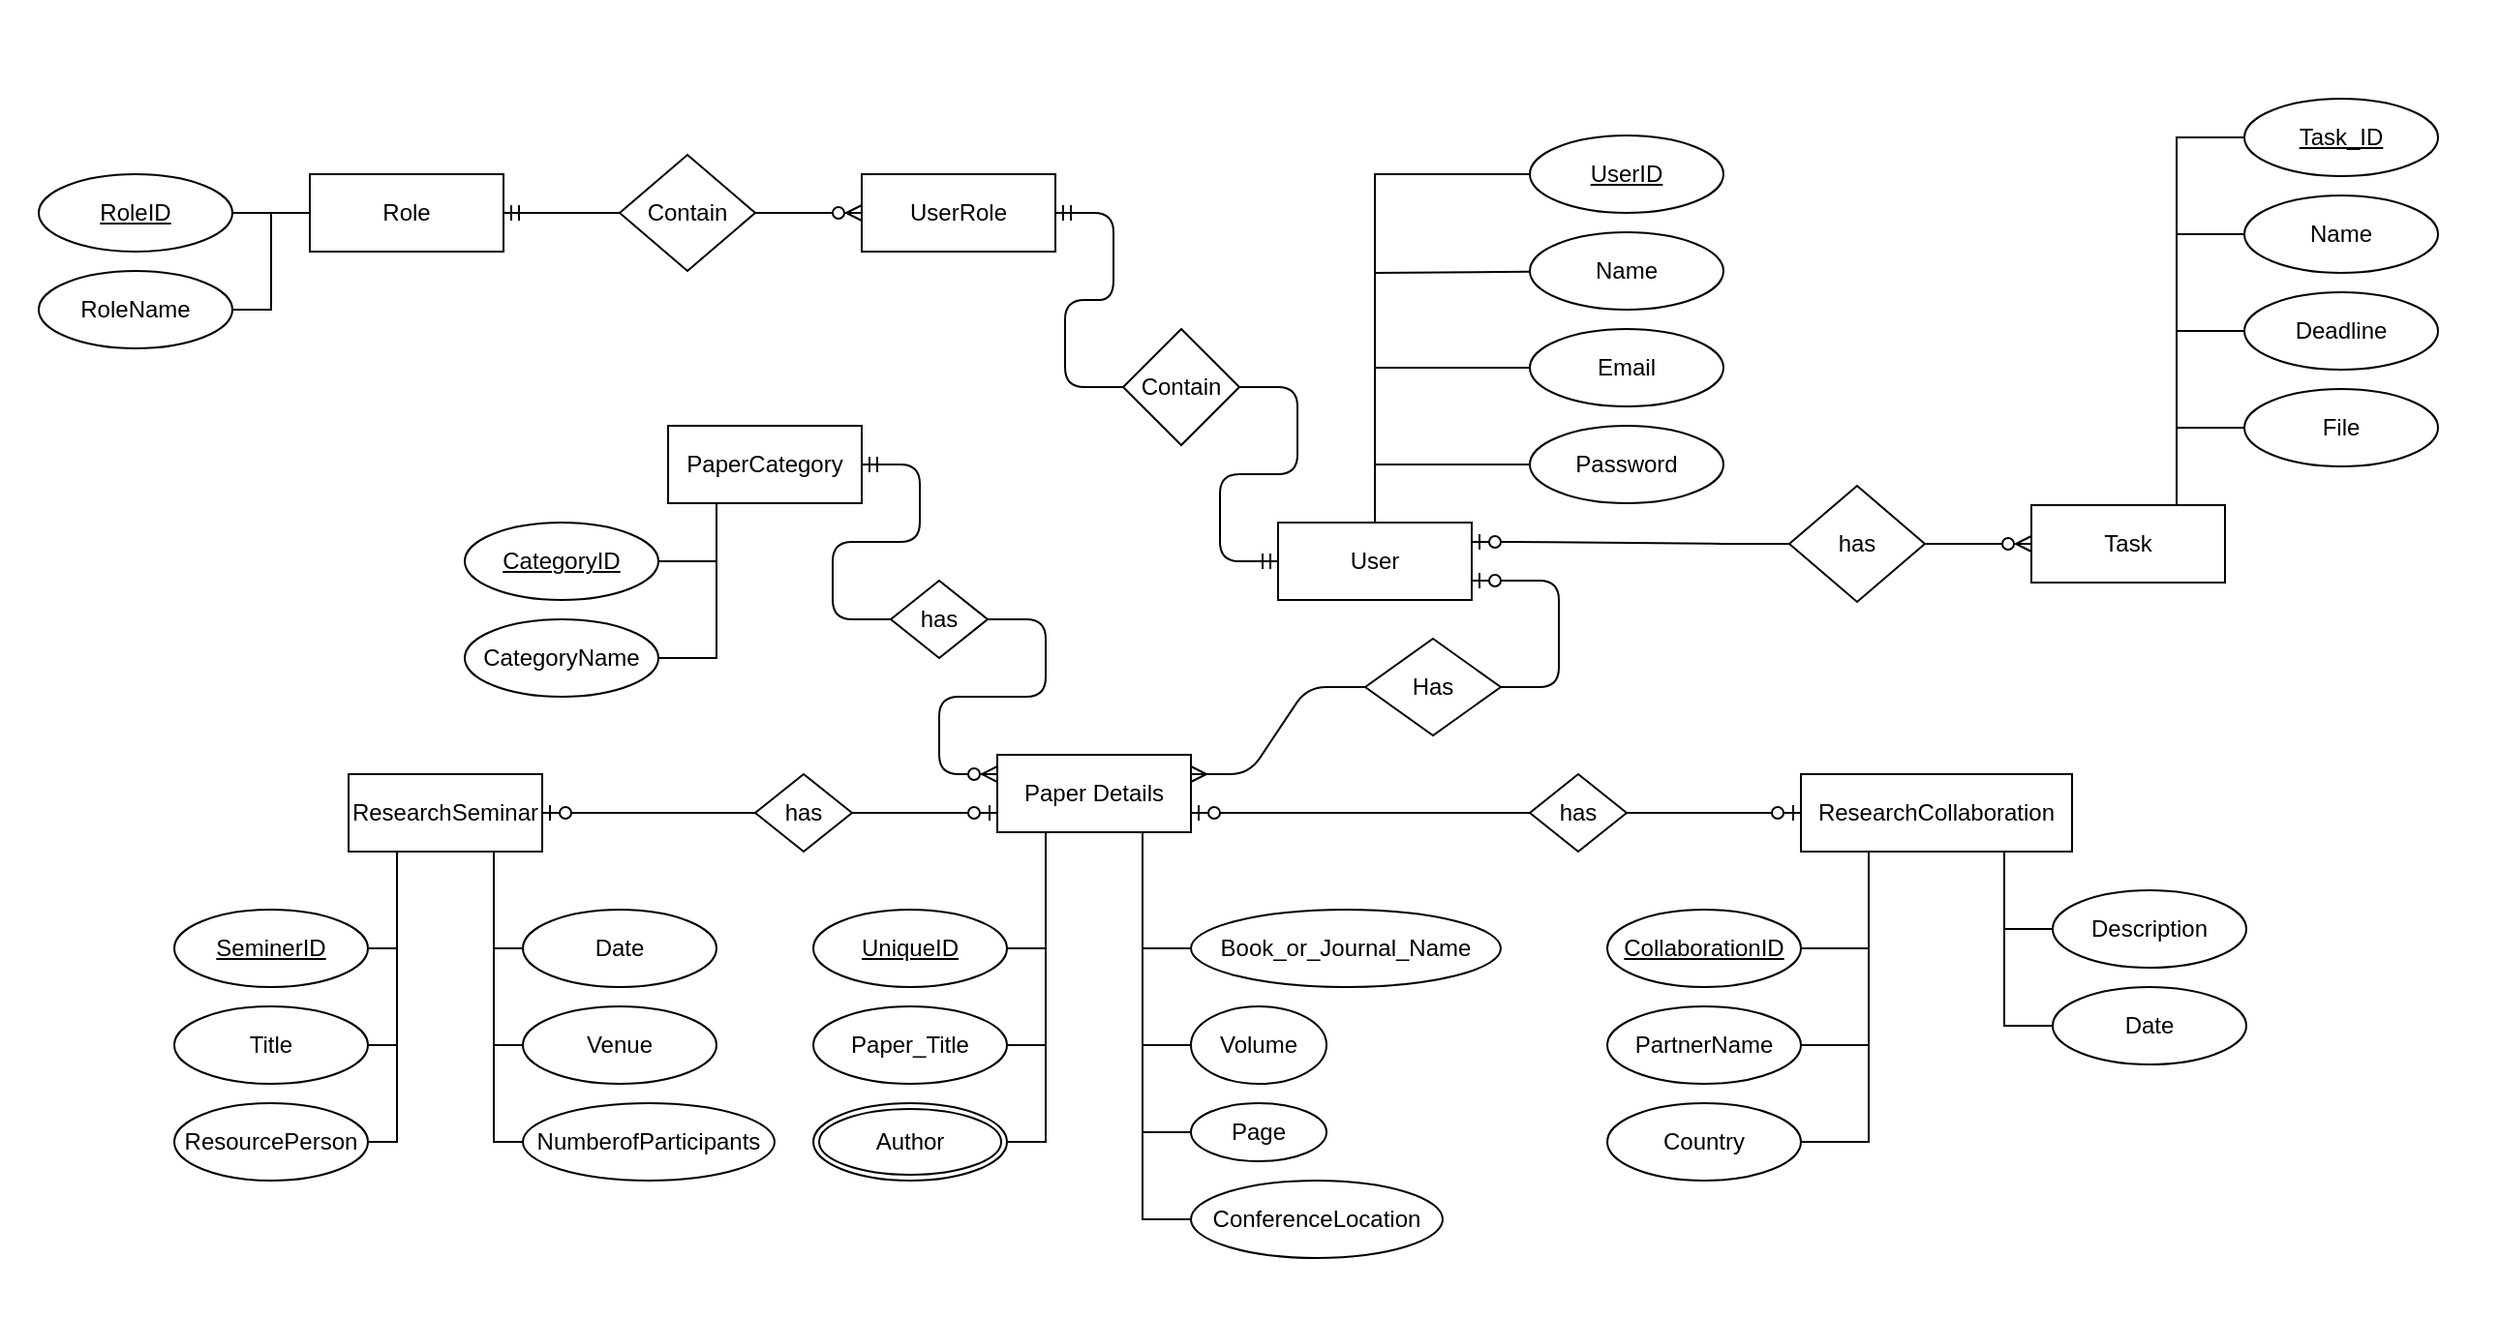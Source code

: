 <mxfile version="13.8.8" type="device"><diagram id="5srTLfm3ZgRZsrb3u6SS" name="Page-1"><mxGraphModel dx="2272" dy="800" grid="1" gridSize="10" guides="1" tooltips="1" connect="1" arrows="1" fold="1" page="1" pageScale="1" pageWidth="850" pageHeight="1100" math="0" shadow="0"><root><mxCell id="0"/><mxCell id="1" parent="0"/><mxCell id="_tT28eNny_h0_5Uk9IAC-126" value="" style="rounded=0;whiteSpace=wrap;html=1;strokeColor=none;" vertex="1" parent="1"><mxGeometry x="-20" y="130" width="1290" height="680" as="geometry"/></mxCell><mxCell id="_tT28eNny_h0_5Uk9IAC-2" value="Paper Details" style="whiteSpace=wrap;html=1;align=center;" vertex="1" parent="1"><mxGeometry x="495" y="520" width="100" height="40" as="geometry"/></mxCell><mxCell id="_tT28eNny_h0_5Uk9IAC-4" value="UniqueID" style="ellipse;whiteSpace=wrap;html=1;align=center;fontStyle=4;" vertex="1" parent="1"><mxGeometry x="400" y="600" width="100" height="40" as="geometry"/></mxCell><mxCell id="_tT28eNny_h0_5Uk9IAC-6" value="Paper_Title" style="ellipse;whiteSpace=wrap;html=1;align=center;" vertex="1" parent="1"><mxGeometry x="400" y="650" width="100" height="40" as="geometry"/></mxCell><mxCell id="_tT28eNny_h0_5Uk9IAC-7" value="Book_or_Journal_Name" style="ellipse;whiteSpace=wrap;html=1;align=center;" vertex="1" parent="1"><mxGeometry x="595" y="600" width="160" height="40" as="geometry"/></mxCell><mxCell id="_tT28eNny_h0_5Uk9IAC-8" value="Volume" style="ellipse;whiteSpace=wrap;html=1;align=center;" vertex="1" parent="1"><mxGeometry x="595" y="650" width="70" height="40" as="geometry"/></mxCell><mxCell id="_tT28eNny_h0_5Uk9IAC-9" value="Page" style="ellipse;whiteSpace=wrap;html=1;align=center;" vertex="1" parent="1"><mxGeometry x="595" y="700" width="70" height="30" as="geometry"/></mxCell><mxCell id="_tT28eNny_h0_5Uk9IAC-10" value="ConferenceLocation" style="ellipse;whiteSpace=wrap;html=1;align=center;" vertex="1" parent="1"><mxGeometry x="595" y="740" width="130" height="40" as="geometry"/></mxCell><mxCell id="_tT28eNny_h0_5Uk9IAC-11" value="Author" style="ellipse;shape=doubleEllipse;margin=3;whiteSpace=wrap;html=1;align=center;" vertex="1" parent="1"><mxGeometry x="400" y="700" width="100" height="40" as="geometry"/></mxCell><mxCell id="_tT28eNny_h0_5Uk9IAC-13" value="" style="endArrow=none;html=1;entryX=0.25;entryY=1;entryDx=0;entryDy=0;rounded=0;" edge="1" parent="1" source="_tT28eNny_h0_5Uk9IAC-11" target="_tT28eNny_h0_5Uk9IAC-2"><mxGeometry width="50" height="50" relative="1" as="geometry"><mxPoint x="270" y="430" as="sourcePoint"/><mxPoint x="530" y="520" as="targetPoint"/><Array as="points"><mxPoint x="520" y="720"/></Array></mxGeometry></mxCell><mxCell id="_tT28eNny_h0_5Uk9IAC-15" value="" style="endArrow=none;html=1;entryX=0.25;entryY=1;entryDx=0;entryDy=0;rounded=0;" edge="1" parent="1" source="_tT28eNny_h0_5Uk9IAC-6" target="_tT28eNny_h0_5Uk9IAC-2"><mxGeometry width="50" height="50" relative="1" as="geometry"><mxPoint x="290" y="450" as="sourcePoint"/><mxPoint x="340" y="400" as="targetPoint"/><Array as="points"><mxPoint x="520" y="670"/></Array></mxGeometry></mxCell><mxCell id="_tT28eNny_h0_5Uk9IAC-16" value="" style="endArrow=none;html=1;exitX=0.25;exitY=1;exitDx=0;exitDy=0;rounded=0;" edge="1" parent="1" source="_tT28eNny_h0_5Uk9IAC-2" target="_tT28eNny_h0_5Uk9IAC-4"><mxGeometry width="50" height="50" relative="1" as="geometry"><mxPoint x="280" y="340" as="sourcePoint"/><mxPoint x="350" y="410" as="targetPoint"/><Array as="points"><mxPoint x="520" y="620"/></Array></mxGeometry></mxCell><mxCell id="_tT28eNny_h0_5Uk9IAC-23" value="" style="endArrow=none;html=1;exitX=0.75;exitY=1;exitDx=0;exitDy=0;rounded=0;" edge="1" parent="1" source="_tT28eNny_h0_5Uk9IAC-2" target="_tT28eNny_h0_5Uk9IAC-8"><mxGeometry width="50" height="50" relative="1" as="geometry"><mxPoint x="200" y="420" as="sourcePoint"/><mxPoint x="250" y="370" as="targetPoint"/><Array as="points"><mxPoint x="570" y="670"/></Array></mxGeometry></mxCell><mxCell id="_tT28eNny_h0_5Uk9IAC-24" value="" style="endArrow=none;html=1;entryX=0.75;entryY=1;entryDx=0;entryDy=0;rounded=0;" edge="1" parent="1" source="_tT28eNny_h0_5Uk9IAC-9" target="_tT28eNny_h0_5Uk9IAC-2"><mxGeometry width="50" height="50" relative="1" as="geometry"><mxPoint x="740" y="430" as="sourcePoint"/><mxPoint x="790" y="380" as="targetPoint"/><Array as="points"><mxPoint x="570" y="715"/></Array></mxGeometry></mxCell><mxCell id="_tT28eNny_h0_5Uk9IAC-26" value="" style="endArrow=none;html=1;rounded=0;entryX=0.25;entryY=1;entryDx=0;entryDy=0;" edge="1" parent="1" source="_tT28eNny_h0_5Uk9IAC-96" target="_tT28eNny_h0_5Uk9IAC-83"><mxGeometry width="50" height="50" relative="1" as="geometry"><mxPoint x="330" y="445" as="sourcePoint"/><mxPoint x="380" y="395" as="targetPoint"/><Array as="points"><mxPoint x="350" y="420"/></Array></mxGeometry></mxCell><mxCell id="_tT28eNny_h0_5Uk9IAC-31" value="" style="endArrow=none;html=1;exitX=1;exitY=0.5;exitDx=0;exitDy=0;rounded=0;" edge="1" parent="1" source="_tT28eNny_h0_5Uk9IAC-45" target="_tT28eNny_h0_5Uk9IAC-47"><mxGeometry width="50" height="50" relative="1" as="geometry"><mxPoint x="160" y="150" as="sourcePoint"/><mxPoint x="210" y="100" as="targetPoint"/><Array as="points"><mxPoint x="120" y="240"/><mxPoint x="120" y="290"/></Array></mxGeometry></mxCell><mxCell id="_tT28eNny_h0_5Uk9IAC-32" value="" style="endArrow=none;html=1;" edge="1" parent="1" source="_tT28eNny_h0_5Uk9IAC-45" target="_tT28eNny_h0_5Uk9IAC-46"><mxGeometry width="50" height="50" relative="1" as="geometry"><mxPoint x="390" y="110" as="sourcePoint"/><mxPoint x="440" y="60" as="targetPoint"/></mxGeometry></mxCell><mxCell id="_tT28eNny_h0_5Uk9IAC-33" value="" style="endArrow=none;html=1;exitX=0.5;exitY=0;exitDx=0;exitDy=0;rounded=0;" edge="1" parent="1" source="_tT28eNny_h0_5Uk9IAC-39" target="_tT28eNny_h0_5Uk9IAC-40"><mxGeometry width="50" height="50" relative="1" as="geometry"><mxPoint x="680" y="300" as="sourcePoint"/><mxPoint x="730" y="250" as="targetPoint"/><Array as="points"><mxPoint x="690" y="220"/></Array></mxGeometry></mxCell><mxCell id="_tT28eNny_h0_5Uk9IAC-34" value="" style="endArrow=none;html=1;exitX=0.5;exitY=0;exitDx=0;exitDy=0;rounded=0;" edge="1" parent="1" source="_tT28eNny_h0_5Uk9IAC-39" target="_tT28eNny_h0_5Uk9IAC-41"><mxGeometry width="50" height="50" relative="1" as="geometry"><mxPoint x="670" y="320" as="sourcePoint"/><mxPoint x="720" y="270" as="targetPoint"/><Array as="points"><mxPoint x="690" y="271"/></Array></mxGeometry></mxCell><mxCell id="_tT28eNny_h0_5Uk9IAC-35" value="" style="endArrow=none;html=1;exitX=0.5;exitY=0;exitDx=0;exitDy=0;rounded=0;" edge="1" parent="1" source="_tT28eNny_h0_5Uk9IAC-39" target="_tT28eNny_h0_5Uk9IAC-42"><mxGeometry width="50" height="50" relative="1" as="geometry"><mxPoint x="680" y="360" as="sourcePoint"/><mxPoint x="730" y="310" as="targetPoint"/><Array as="points"><mxPoint x="690" y="320"/></Array></mxGeometry></mxCell><mxCell id="_tT28eNny_h0_5Uk9IAC-36" value="" style="endArrow=none;html=1;exitX=0.5;exitY=0;exitDx=0;exitDy=0;rounded=0;" edge="1" parent="1" source="_tT28eNny_h0_5Uk9IAC-39" target="_tT28eNny_h0_5Uk9IAC-43"><mxGeometry width="50" height="50" relative="1" as="geometry"><mxPoint x="260" y="280" as="sourcePoint"/><mxPoint x="310" y="230" as="targetPoint"/><Array as="points"><mxPoint x="690" y="370"/></Array></mxGeometry></mxCell><mxCell id="_tT28eNny_h0_5Uk9IAC-37" value="" style="endArrow=none;html=1;exitX=0.75;exitY=1;exitDx=0;exitDy=0;rounded=0;" edge="1" parent="1" source="_tT28eNny_h0_5Uk9IAC-2" target="_tT28eNny_h0_5Uk9IAC-10"><mxGeometry width="50" height="50" relative="1" as="geometry"><mxPoint x="340" y="560" as="sourcePoint"/><mxPoint x="390" y="510" as="targetPoint"/><Array as="points"><mxPoint x="570" y="760"/></Array></mxGeometry></mxCell><mxCell id="_tT28eNny_h0_5Uk9IAC-38" value="" style="endArrow=none;html=1;exitX=0.75;exitY=1;exitDx=0;exitDy=0;rounded=0;" edge="1" parent="1" source="_tT28eNny_h0_5Uk9IAC-2" target="_tT28eNny_h0_5Uk9IAC-7"><mxGeometry width="50" height="50" relative="1" as="geometry"><mxPoint x="520" y="330" as="sourcePoint"/><mxPoint x="570" y="280" as="targetPoint"/><Array as="points"><mxPoint x="570" y="620"/></Array></mxGeometry></mxCell><mxCell id="_tT28eNny_h0_5Uk9IAC-39" value="User" style="whiteSpace=wrap;html=1;align=center;" vertex="1" parent="1"><mxGeometry x="640" y="400" width="100" height="40" as="geometry"/></mxCell><mxCell id="_tT28eNny_h0_5Uk9IAC-40" value="UserID" style="ellipse;whiteSpace=wrap;html=1;align=center;fontStyle=4;" vertex="1" parent="1"><mxGeometry x="770" y="200" width="100" height="40" as="geometry"/></mxCell><mxCell id="_tT28eNny_h0_5Uk9IAC-41" value="Name" style="ellipse;whiteSpace=wrap;html=1;align=center;" vertex="1" parent="1"><mxGeometry x="770" y="250" width="100" height="40" as="geometry"/></mxCell><mxCell id="_tT28eNny_h0_5Uk9IAC-42" value="Email" style="ellipse;whiteSpace=wrap;html=1;align=center;" vertex="1" parent="1"><mxGeometry x="770" y="300" width="100" height="40" as="geometry"/></mxCell><mxCell id="_tT28eNny_h0_5Uk9IAC-43" value="Password" style="ellipse;whiteSpace=wrap;html=1;align=center;" vertex="1" parent="1"><mxGeometry x="770" y="350" width="100" height="40" as="geometry"/></mxCell><mxCell id="_tT28eNny_h0_5Uk9IAC-44" value="UserRole" style="whiteSpace=wrap;html=1;align=center;" vertex="1" parent="1"><mxGeometry x="425" y="220" width="100" height="40" as="geometry"/></mxCell><mxCell id="_tT28eNny_h0_5Uk9IAC-45" value="Role" style="whiteSpace=wrap;html=1;align=center;" vertex="1" parent="1"><mxGeometry x="140" y="220" width="100" height="40" as="geometry"/></mxCell><mxCell id="_tT28eNny_h0_5Uk9IAC-46" value="RoleID" style="ellipse;whiteSpace=wrap;html=1;align=center;fontStyle=4;" vertex="1" parent="1"><mxGeometry y="220" width="100" height="40" as="geometry"/></mxCell><mxCell id="_tT28eNny_h0_5Uk9IAC-47" value="RoleName" style="ellipse;whiteSpace=wrap;html=1;align=center;" vertex="1" parent="1"><mxGeometry y="270" width="100" height="40" as="geometry"/></mxCell><mxCell id="_tT28eNny_h0_5Uk9IAC-48" value="Contain" style="shape=rhombus;perimeter=rhombusPerimeter;whiteSpace=wrap;html=1;align=center;" vertex="1" parent="1"><mxGeometry x="300" y="210" width="70" height="60" as="geometry"/></mxCell><mxCell id="_tT28eNny_h0_5Uk9IAC-51" value="Contain" style="shape=rhombus;perimeter=rhombusPerimeter;whiteSpace=wrap;html=1;align=center;" vertex="1" parent="1"><mxGeometry x="560" y="300" width="60" height="60" as="geometry"/></mxCell><mxCell id="_tT28eNny_h0_5Uk9IAC-54" value="Has" style="shape=rhombus;perimeter=rhombusPerimeter;whiteSpace=wrap;html=1;align=center;" vertex="1" parent="1"><mxGeometry x="685" y="460" width="70" height="50" as="geometry"/></mxCell><mxCell id="_tT28eNny_h0_5Uk9IAC-55" value="" style="edgeStyle=entityRelationEdgeStyle;fontSize=12;html=1;endArrow=ERmandOne;" edge="1" parent="1" source="_tT28eNny_h0_5Uk9IAC-48" target="_tT28eNny_h0_5Uk9IAC-45"><mxGeometry width="100" height="100" relative="1" as="geometry"><mxPoint x="170" y="650" as="sourcePoint"/><mxPoint x="270" y="550" as="targetPoint"/></mxGeometry></mxCell><mxCell id="_tT28eNny_h0_5Uk9IAC-60" value="" style="edgeStyle=entityRelationEdgeStyle;fontSize=12;html=1;endArrow=ERzeroToMany;endFill=1;" edge="1" parent="1" source="_tT28eNny_h0_5Uk9IAC-48" target="_tT28eNny_h0_5Uk9IAC-44"><mxGeometry width="100" height="100" relative="1" as="geometry"><mxPoint x="220" y="560" as="sourcePoint"/><mxPoint x="320" y="460" as="targetPoint"/></mxGeometry></mxCell><mxCell id="_tT28eNny_h0_5Uk9IAC-61" value="" style="edgeStyle=entityRelationEdgeStyle;fontSize=12;html=1;endArrow=ERmandOne;" edge="1" parent="1" source="_tT28eNny_h0_5Uk9IAC-51" target="_tT28eNny_h0_5Uk9IAC-39"><mxGeometry width="100" height="100" relative="1" as="geometry"><mxPoint x="400" y="600" as="sourcePoint"/><mxPoint x="500" y="500" as="targetPoint"/></mxGeometry></mxCell><mxCell id="_tT28eNny_h0_5Uk9IAC-64" value="" style="edgeStyle=entityRelationEdgeStyle;fontSize=12;html=1;endArrow=ERmandOne;" edge="1" parent="1" source="_tT28eNny_h0_5Uk9IAC-51" target="_tT28eNny_h0_5Uk9IAC-44"><mxGeometry width="100" height="100" relative="1" as="geometry"><mxPoint x="290" y="610" as="sourcePoint"/><mxPoint x="390" y="510" as="targetPoint"/></mxGeometry></mxCell><mxCell id="_tT28eNny_h0_5Uk9IAC-66" value="" style="edgeStyle=entityRelationEdgeStyle;fontSize=12;html=1;endArrow=ERzeroToOne;endFill=1;entryX=1;entryY=0.75;entryDx=0;entryDy=0;" edge="1" parent="1" source="_tT28eNny_h0_5Uk9IAC-54" target="_tT28eNny_h0_5Uk9IAC-39"><mxGeometry width="100" height="100" relative="1" as="geometry"><mxPoint x="490" y="620" as="sourcePoint"/><mxPoint x="590" y="520" as="targetPoint"/></mxGeometry></mxCell><mxCell id="_tT28eNny_h0_5Uk9IAC-67" value="" style="edgeStyle=entityRelationEdgeStyle;fontSize=12;html=1;endArrow=ERmany;entryX=1;entryY=0.25;entryDx=0;entryDy=0;" edge="1" parent="1" source="_tT28eNny_h0_5Uk9IAC-54" target="_tT28eNny_h0_5Uk9IAC-2"><mxGeometry width="100" height="100" relative="1" as="geometry"><mxPoint x="420" y="845" as="sourcePoint"/><mxPoint x="520" y="745" as="targetPoint"/></mxGeometry></mxCell><mxCell id="_tT28eNny_h0_5Uk9IAC-68" value="Task" style="whiteSpace=wrap;html=1;align=center;" vertex="1" parent="1"><mxGeometry x="1029" y="391" width="100" height="40" as="geometry"/></mxCell><mxCell id="_tT28eNny_h0_5Uk9IAC-69" value="File" style="ellipse;whiteSpace=wrap;html=1;align=center;" vertex="1" parent="1"><mxGeometry x="1139" y="331" width="100" height="40" as="geometry"/></mxCell><mxCell id="_tT28eNny_h0_5Uk9IAC-70" value="" style="endArrow=none;html=1;rounded=0;entryX=0.25;entryY=1;entryDx=0;entryDy=0;" edge="1" parent="1" source="_tT28eNny_h0_5Uk9IAC-97" target="_tT28eNny_h0_5Uk9IAC-83"><mxGeometry width="50" height="50" relative="1" as="geometry"><mxPoint x="330" y="470" as="sourcePoint"/><mxPoint x="380" y="420" as="targetPoint"/><Array as="points"><mxPoint x="350" y="470"/></Array></mxGeometry></mxCell><mxCell id="_tT28eNny_h0_5Uk9IAC-71" value="" style="endArrow=none;html=1;rounded=0;exitX=0.75;exitY=0;exitDx=0;exitDy=0;" edge="1" parent="1" source="_tT28eNny_h0_5Uk9IAC-68" target="_tT28eNny_h0_5Uk9IAC-78"><mxGeometry width="50" height="50" relative="1" as="geometry"><mxPoint x="999" y="141" as="sourcePoint"/><mxPoint x="1049" y="91" as="targetPoint"/><Array as="points"><mxPoint x="1104" y="201"/></Array></mxGeometry></mxCell><mxCell id="_tT28eNny_h0_5Uk9IAC-72" value="" style="endArrow=none;html=1;rounded=0;exitX=0.75;exitY=0;exitDx=0;exitDy=0;" edge="1" parent="1" source="_tT28eNny_h0_5Uk9IAC-68" target="_tT28eNny_h0_5Uk9IAC-77"><mxGeometry width="50" height="50" relative="1" as="geometry"><mxPoint x="1009" y="151" as="sourcePoint"/><mxPoint x="1059" y="101" as="targetPoint"/><Array as="points"><mxPoint x="1104" y="251"/></Array></mxGeometry></mxCell><mxCell id="_tT28eNny_h0_5Uk9IAC-73" value="" style="endArrow=none;html=1;exitX=0.75;exitY=0;exitDx=0;exitDy=0;rounded=0;" edge="1" parent="1" source="_tT28eNny_h0_5Uk9IAC-68" target="_tT28eNny_h0_5Uk9IAC-69"><mxGeometry width="50" height="50" relative="1" as="geometry"><mxPoint x="1019" y="161" as="sourcePoint"/><mxPoint x="1069" y="111" as="targetPoint"/><Array as="points"><mxPoint x="1104" y="351"/></Array></mxGeometry></mxCell><mxCell id="_tT28eNny_h0_5Uk9IAC-74" value="Deadline" style="ellipse;whiteSpace=wrap;html=1;align=center;" vertex="1" parent="1"><mxGeometry x="1139" y="281" width="100" height="40" as="geometry"/></mxCell><mxCell id="_tT28eNny_h0_5Uk9IAC-75" value="" style="endArrow=none;html=1;exitX=0.75;exitY=0;exitDx=0;exitDy=0;rounded=0;" edge="1" parent="1" source="_tT28eNny_h0_5Uk9IAC-68" target="_tT28eNny_h0_5Uk9IAC-74"><mxGeometry width="50" height="50" relative="1" as="geometry"><mxPoint x="1029" y="171" as="sourcePoint"/><mxPoint x="1079" y="121" as="targetPoint"/><Array as="points"><mxPoint x="1104" y="301"/></Array></mxGeometry></mxCell><mxCell id="_tT28eNny_h0_5Uk9IAC-77" value="Name" style="ellipse;whiteSpace=wrap;html=1;align=center;" vertex="1" parent="1"><mxGeometry x="1139" y="231" width="100" height="40" as="geometry"/></mxCell><mxCell id="_tT28eNny_h0_5Uk9IAC-78" value="Task_ID" style="ellipse;whiteSpace=wrap;html=1;align=center;fontStyle=4;" vertex="1" parent="1"><mxGeometry x="1139" y="181" width="100" height="40" as="geometry"/></mxCell><mxCell id="_tT28eNny_h0_5Uk9IAC-79" value="has" style="shape=rhombus;perimeter=rhombusPerimeter;whiteSpace=wrap;html=1;align=center;" vertex="1" parent="1"><mxGeometry x="904" y="381" width="70" height="60" as="geometry"/></mxCell><mxCell id="_tT28eNny_h0_5Uk9IAC-81" value="" style="edgeStyle=entityRelationEdgeStyle;fontSize=12;html=1;endArrow=ERzeroToOne;endFill=1;entryX=1;entryY=0.25;entryDx=0;entryDy=0;" edge="1" parent="1" source="_tT28eNny_h0_5Uk9IAC-79" target="_tT28eNny_h0_5Uk9IAC-39"><mxGeometry width="100" height="100" relative="1" as="geometry"><mxPoint x="990" y="610" as="sourcePoint"/><mxPoint x="1090" y="510" as="targetPoint"/></mxGeometry></mxCell><mxCell id="_tT28eNny_h0_5Uk9IAC-82" value="" style="edgeStyle=entityRelationEdgeStyle;fontSize=12;html=1;endArrow=ERzeroToMany;endFill=1;" edge="1" parent="1" source="_tT28eNny_h0_5Uk9IAC-79" target="_tT28eNny_h0_5Uk9IAC-68"><mxGeometry width="100" height="100" relative="1" as="geometry"><mxPoint x="1004" y="541" as="sourcePoint"/><mxPoint x="1104" y="441" as="targetPoint"/></mxGeometry></mxCell><mxCell id="_tT28eNny_h0_5Uk9IAC-83" value="PaperCategory" style="whiteSpace=wrap;html=1;align=center;" vertex="1" parent="1"><mxGeometry x="325" y="350" width="100" height="40" as="geometry"/></mxCell><mxCell id="_tT28eNny_h0_5Uk9IAC-84" value="has" style="shape=rhombus;perimeter=rhombusPerimeter;whiteSpace=wrap;html=1;align=center;" vertex="1" parent="1"><mxGeometry x="440" y="430" width="50" height="40" as="geometry"/></mxCell><mxCell id="_tT28eNny_h0_5Uk9IAC-85" value="" style="edgeStyle=entityRelationEdgeStyle;fontSize=12;html=1;endArrow=ERmandOne;" edge="1" parent="1" source="_tT28eNny_h0_5Uk9IAC-84" target="_tT28eNny_h0_5Uk9IAC-83"><mxGeometry width="100" height="100" relative="1" as="geometry"><mxPoint x="200" y="670" as="sourcePoint"/><mxPoint x="300" y="570" as="targetPoint"/></mxGeometry></mxCell><mxCell id="_tT28eNny_h0_5Uk9IAC-87" value="" style="edgeStyle=entityRelationEdgeStyle;fontSize=12;html=1;endArrow=ERzeroToMany;endFill=1;entryX=0;entryY=0.25;entryDx=0;entryDy=0;" edge="1" parent="1" source="_tT28eNny_h0_5Uk9IAC-84" target="_tT28eNny_h0_5Uk9IAC-2"><mxGeometry width="100" height="100" relative="1" as="geometry"><mxPoint x="395" y="535" as="sourcePoint"/><mxPoint x="250" y="585" as="targetPoint"/></mxGeometry></mxCell><mxCell id="_tT28eNny_h0_5Uk9IAC-88" value="ResearchSeminar" style="whiteSpace=wrap;html=1;align=center;" vertex="1" parent="1"><mxGeometry x="160" y="530" width="100" height="40" as="geometry"/></mxCell><mxCell id="_tT28eNny_h0_5Uk9IAC-89" value="has" style="shape=rhombus;perimeter=rhombusPerimeter;whiteSpace=wrap;html=1;align=center;" vertex="1" parent="1"><mxGeometry x="370" y="530" width="50" height="40" as="geometry"/></mxCell><mxCell id="_tT28eNny_h0_5Uk9IAC-90" value="" style="edgeStyle=entityRelationEdgeStyle;fontSize=12;html=1;endArrow=ERzeroToOne;endFill=1;entryX=0;entryY=0.75;entryDx=0;entryDy=0;" edge="1" parent="1" source="_tT28eNny_h0_5Uk9IAC-89" target="_tT28eNny_h0_5Uk9IAC-2"><mxGeometry width="100" height="100" relative="1" as="geometry"><mxPoint x="220" y="690" as="sourcePoint"/><mxPoint x="320" y="590" as="targetPoint"/></mxGeometry></mxCell><mxCell id="_tT28eNny_h0_5Uk9IAC-91" value="" style="edgeStyle=entityRelationEdgeStyle;fontSize=12;html=1;endArrow=ERzeroToOne;endFill=1;" edge="1" parent="1" source="_tT28eNny_h0_5Uk9IAC-89" target="_tT28eNny_h0_5Uk9IAC-88"><mxGeometry width="100" height="100" relative="1" as="geometry"><mxPoint x="100" y="710" as="sourcePoint"/><mxPoint x="200" y="610" as="targetPoint"/></mxGeometry></mxCell><mxCell id="_tT28eNny_h0_5Uk9IAC-92" value="ResearchCollaboration" style="whiteSpace=wrap;html=1;align=center;" vertex="1" parent="1"><mxGeometry x="910" y="530" width="140" height="40" as="geometry"/></mxCell><mxCell id="_tT28eNny_h0_5Uk9IAC-93" value="has" style="shape=rhombus;perimeter=rhombusPerimeter;whiteSpace=wrap;html=1;align=center;" vertex="1" parent="1"><mxGeometry x="770" y="530" width="50" height="40" as="geometry"/></mxCell><mxCell id="_tT28eNny_h0_5Uk9IAC-94" value="" style="edgeStyle=entityRelationEdgeStyle;fontSize=12;html=1;endArrow=ERzeroToOne;endFill=1;entryX=1;entryY=0.75;entryDx=0;entryDy=0;" edge="1" parent="1" source="_tT28eNny_h0_5Uk9IAC-93" target="_tT28eNny_h0_5Uk9IAC-2"><mxGeometry width="100" height="100" relative="1" as="geometry"><mxPoint x="670" y="630" as="sourcePoint"/><mxPoint x="770" y="530" as="targetPoint"/></mxGeometry></mxCell><mxCell id="_tT28eNny_h0_5Uk9IAC-95" value="" style="edgeStyle=entityRelationEdgeStyle;fontSize=12;html=1;endArrow=ERzeroToOne;endFill=1;" edge="1" parent="1" source="_tT28eNny_h0_5Uk9IAC-93" target="_tT28eNny_h0_5Uk9IAC-92"><mxGeometry width="100" height="100" relative="1" as="geometry"><mxPoint x="800" y="570" as="sourcePoint"/><mxPoint x="625" y="570" as="targetPoint"/></mxGeometry></mxCell><mxCell id="_tT28eNny_h0_5Uk9IAC-96" value="CategoryID" style="ellipse;whiteSpace=wrap;html=1;align=center;fontStyle=4;" vertex="1" parent="1"><mxGeometry x="220" y="400" width="100" height="40" as="geometry"/></mxCell><mxCell id="_tT28eNny_h0_5Uk9IAC-97" value="CategoryName" style="ellipse;whiteSpace=wrap;html=1;align=center;" vertex="1" parent="1"><mxGeometry x="220" y="450" width="100" height="40" as="geometry"/></mxCell><mxCell id="_tT28eNny_h0_5Uk9IAC-98" value="" style="endArrow=none;html=1;rounded=0;entryX=0.75;entryY=1;entryDx=0;entryDy=0;" edge="1" parent="1" source="_tT28eNny_h0_5Uk9IAC-103" target="_tT28eNny_h0_5Uk9IAC-88"><mxGeometry width="50" height="50" relative="1" as="geometry"><mxPoint x="160" y="870" as="sourcePoint"/><mxPoint x="210" y="820" as="targetPoint"/><Array as="points"><mxPoint x="235" y="720"/></Array></mxGeometry></mxCell><mxCell id="_tT28eNny_h0_5Uk9IAC-99" value="SeminerID" style="ellipse;whiteSpace=wrap;html=1;align=center;fontStyle=4;" vertex="1" parent="1"><mxGeometry x="70" y="600" width="100" height="40" as="geometry"/></mxCell><mxCell id="_tT28eNny_h0_5Uk9IAC-100" value="Title" style="ellipse;whiteSpace=wrap;html=1;align=center;" vertex="1" parent="1"><mxGeometry x="70" y="650" width="100" height="40" as="geometry"/></mxCell><mxCell id="_tT28eNny_h0_5Uk9IAC-101" value="ResourcePerson" style="ellipse;whiteSpace=wrap;html=1;align=center;" vertex="1" parent="1"><mxGeometry x="70" y="700" width="100" height="40" as="geometry"/></mxCell><mxCell id="_tT28eNny_h0_5Uk9IAC-102" value="Date" style="ellipse;whiteSpace=wrap;html=1;align=center;" vertex="1" parent="1"><mxGeometry x="250" y="600" width="100" height="40" as="geometry"/></mxCell><mxCell id="_tT28eNny_h0_5Uk9IAC-103" value="NumberofParticipants" style="ellipse;whiteSpace=wrap;html=1;align=center;" vertex="1" parent="1"><mxGeometry x="250" y="700" width="130" height="40" as="geometry"/></mxCell><mxCell id="_tT28eNny_h0_5Uk9IAC-104" value="Venue" style="ellipse;whiteSpace=wrap;html=1;align=center;" vertex="1" parent="1"><mxGeometry x="250" y="650" width="100" height="40" as="geometry"/></mxCell><mxCell id="_tT28eNny_h0_5Uk9IAC-109" value="" style="endArrow=none;html=1;rounded=0;entryX=0.25;entryY=1;entryDx=0;entryDy=0;" edge="1" parent="1" source="_tT28eNny_h0_5Uk9IAC-115" target="_tT28eNny_h0_5Uk9IAC-92"><mxGeometry width="50" height="50" relative="1" as="geometry"><mxPoint x="940" y="785" as="sourcePoint"/><mxPoint x="990" y="735" as="targetPoint"/><Array as="points"><mxPoint x="945" y="620"/></Array></mxGeometry></mxCell><mxCell id="_tT28eNny_h0_5Uk9IAC-110" value="" style="endArrow=none;html=1;rounded=0;entryX=0.25;entryY=1;entryDx=0;entryDy=0;" edge="1" parent="1" source="_tT28eNny_h0_5Uk9IAC-100" target="_tT28eNny_h0_5Uk9IAC-88"><mxGeometry width="50" height="50" relative="1" as="geometry"><mxPoint x="200" y="940" as="sourcePoint"/><mxPoint x="250" y="890" as="targetPoint"/><Array as="points"><mxPoint x="185" y="670"/></Array></mxGeometry></mxCell><mxCell id="_tT28eNny_h0_5Uk9IAC-111" value="" style="endArrow=none;html=1;rounded=0;entryX=0.75;entryY=1;entryDx=0;entryDy=0;" edge="1" parent="1" source="_tT28eNny_h0_5Uk9IAC-102" target="_tT28eNny_h0_5Uk9IAC-88"><mxGeometry width="50" height="50" relative="1" as="geometry"><mxPoint x="195" y="675" as="sourcePoint"/><mxPoint x="245" y="625" as="targetPoint"/><Array as="points"><mxPoint x="235" y="620"/></Array></mxGeometry></mxCell><mxCell id="_tT28eNny_h0_5Uk9IAC-112" value="" style="endArrow=none;html=1;rounded=0;entryX=0.75;entryY=1;entryDx=0;entryDy=0;" edge="1" parent="1" source="_tT28eNny_h0_5Uk9IAC-104" target="_tT28eNny_h0_5Uk9IAC-88"><mxGeometry width="50" height="50" relative="1" as="geometry"><mxPoint x="205" y="685" as="sourcePoint"/><mxPoint x="255" y="635" as="targetPoint"/><Array as="points"><mxPoint x="235" y="670"/></Array></mxGeometry></mxCell><mxCell id="_tT28eNny_h0_5Uk9IAC-113" value="" style="endArrow=none;html=1;rounded=0;entryX=0.25;entryY=1;entryDx=0;entryDy=0;" edge="1" parent="1" source="_tT28eNny_h0_5Uk9IAC-101" target="_tT28eNny_h0_5Uk9IAC-88"><mxGeometry width="50" height="50" relative="1" as="geometry"><mxPoint x="210" y="950" as="sourcePoint"/><mxPoint x="260" y="900" as="targetPoint"/><Array as="points"><mxPoint x="185" y="720"/></Array></mxGeometry></mxCell><mxCell id="_tT28eNny_h0_5Uk9IAC-114" value="" style="endArrow=none;html=1;rounded=0;entryX=0.25;entryY=1;entryDx=0;entryDy=0;" edge="1" parent="1" source="_tT28eNny_h0_5Uk9IAC-99" target="_tT28eNny_h0_5Uk9IAC-88"><mxGeometry width="50" height="50" relative="1" as="geometry"><mxPoint x="220" y="960" as="sourcePoint"/><mxPoint x="270" y="910" as="targetPoint"/><Array as="points"><mxPoint x="185" y="620"/></Array></mxGeometry></mxCell><mxCell id="_tT28eNny_h0_5Uk9IAC-115" value="CollaborationID" style="ellipse;whiteSpace=wrap;html=1;align=center;fontStyle=4;" vertex="1" parent="1"><mxGeometry x="810" y="600" width="100" height="40" as="geometry"/></mxCell><mxCell id="_tT28eNny_h0_5Uk9IAC-116" value="Description" style="ellipse;whiteSpace=wrap;html=1;align=center;" vertex="1" parent="1"><mxGeometry x="1040" y="590" width="100" height="40" as="geometry"/></mxCell><mxCell id="_tT28eNny_h0_5Uk9IAC-117" value="Date" style="ellipse;whiteSpace=wrap;html=1;align=center;" vertex="1" parent="1"><mxGeometry x="1040" y="640" width="100" height="40" as="geometry"/></mxCell><mxCell id="_tT28eNny_h0_5Uk9IAC-118" value="Country" style="ellipse;whiteSpace=wrap;html=1;align=center;" vertex="1" parent="1"><mxGeometry x="810" y="700" width="100" height="40" as="geometry"/></mxCell><mxCell id="_tT28eNny_h0_5Uk9IAC-119" value="PartnerName" style="ellipse;whiteSpace=wrap;html=1;align=center;" vertex="1" parent="1"><mxGeometry x="810" y="650" width="100" height="40" as="geometry"/></mxCell><mxCell id="_tT28eNny_h0_5Uk9IAC-120" value="" style="endArrow=none;html=1;rounded=0;entryX=0.25;entryY=1;entryDx=0;entryDy=0;" edge="1" parent="1" source="_tT28eNny_h0_5Uk9IAC-119" target="_tT28eNny_h0_5Uk9IAC-92"><mxGeometry width="50" height="50" relative="1" as="geometry"><mxPoint x="950" y="795" as="sourcePoint"/><mxPoint x="1000" y="745" as="targetPoint"/><Array as="points"><mxPoint x="945" y="670"/></Array></mxGeometry></mxCell><mxCell id="_tT28eNny_h0_5Uk9IAC-121" value="" style="endArrow=none;html=1;rounded=0;entryX=0.25;entryY=1;entryDx=0;entryDy=0;" edge="1" parent="1" source="_tT28eNny_h0_5Uk9IAC-118" target="_tT28eNny_h0_5Uk9IAC-92"><mxGeometry width="50" height="50" relative="1" as="geometry"><mxPoint x="960" y="805" as="sourcePoint"/><mxPoint x="1010" y="755" as="targetPoint"/><Array as="points"><mxPoint x="945" y="720"/></Array></mxGeometry></mxCell><mxCell id="_tT28eNny_h0_5Uk9IAC-122" value="" style="endArrow=none;html=1;rounded=0;entryX=0.75;entryY=1;entryDx=0;entryDy=0;" edge="1" parent="1" source="_tT28eNny_h0_5Uk9IAC-116" target="_tT28eNny_h0_5Uk9IAC-92"><mxGeometry width="50" height="50" relative="1" as="geometry"><mxPoint x="970" y="815" as="sourcePoint"/><mxPoint x="1020" y="765" as="targetPoint"/><Array as="points"><mxPoint x="1015" y="610"/></Array></mxGeometry></mxCell><mxCell id="_tT28eNny_h0_5Uk9IAC-123" value="" style="endArrow=none;html=1;rounded=0;entryX=0.75;entryY=1;entryDx=0;entryDy=0;" edge="1" parent="1" source="_tT28eNny_h0_5Uk9IAC-117" target="_tT28eNny_h0_5Uk9IAC-92"><mxGeometry width="50" height="50" relative="1" as="geometry"><mxPoint x="980" y="825" as="sourcePoint"/><mxPoint x="1030" y="775" as="targetPoint"/><Array as="points"><mxPoint x="1015" y="660"/></Array></mxGeometry></mxCell></root></mxGraphModel></diagram></mxfile>